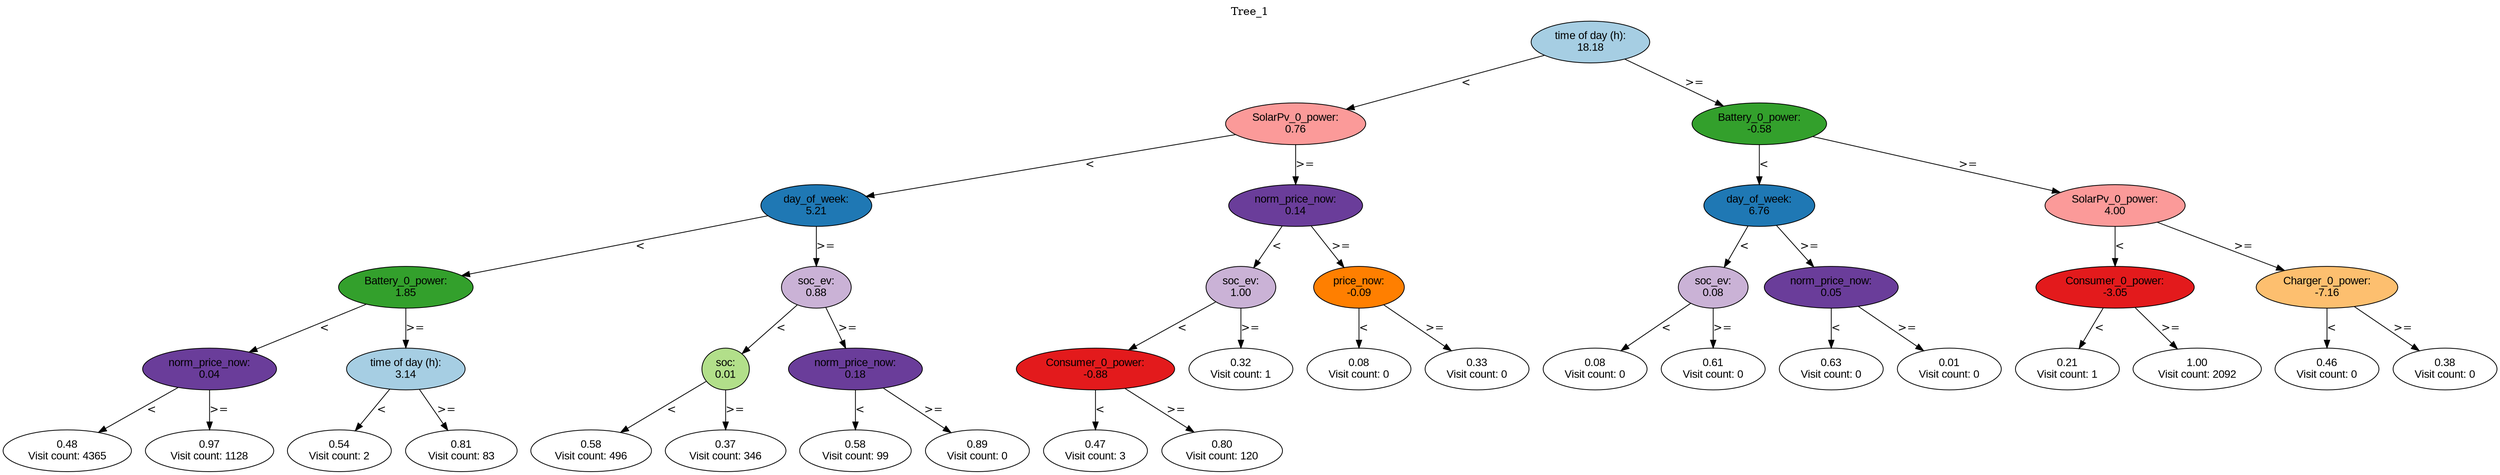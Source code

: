 digraph BST {
    node [fontname="Arial" style=filled colorscheme=paired12];
    0 [ label = "time of day (h):
18.18" fillcolor=1];
    1 [ label = "SolarPv_0_power:
0.76" fillcolor=5];
    2 [ label = "day_of_week:
5.21" fillcolor=2];
    3 [ label = "Battery_0_power:
1.85" fillcolor=4];
    4 [ label = "norm_price_now:
0.04" fillcolor=10];
    5 [ label = "0.48
Visit count: 4365" fillcolor=white];
    6 [ label = "0.97
Visit count: 1128" fillcolor=white];
    7 [ label = "time of day (h):
3.14" fillcolor=1];
    8 [ label = "0.54
Visit count: 2" fillcolor=white];
    9 [ label = "0.81
Visit count: 83" fillcolor=white];
    10 [ label = "soc_ev:
0.88" fillcolor=9];
    11 [ label = "soc:
0.01" fillcolor=3];
    12 [ label = "0.58
Visit count: 496" fillcolor=white];
    13 [ label = "0.37
Visit count: 346" fillcolor=white];
    14 [ label = "norm_price_now:
0.18" fillcolor=10];
    15 [ label = "0.58
Visit count: 99" fillcolor=white];
    16 [ label = "0.89
Visit count: 0" fillcolor=white];
    17 [ label = "norm_price_now:
0.14" fillcolor=10];
    18 [ label = "soc_ev:
1.00" fillcolor=9];
    19 [ label = "Consumer_0_power:
-0.88" fillcolor=6];
    20 [ label = "0.47
Visit count: 3" fillcolor=white];
    21 [ label = "0.80
Visit count: 120" fillcolor=white];
    22 [ label = "0.32
Visit count: 1" fillcolor=white];
    23 [ label = "price_now:
-0.09" fillcolor=8];
    24 [ label = "0.08
Visit count: 0" fillcolor=white];
    25 [ label = "0.33
Visit count: 0" fillcolor=white];
    26 [ label = "Battery_0_power:
-0.58" fillcolor=4];
    27 [ label = "day_of_week:
6.76" fillcolor=2];
    28 [ label = "soc_ev:
0.08" fillcolor=9];
    29 [ label = "0.08
Visit count: 0" fillcolor=white];
    30 [ label = "0.61
Visit count: 0" fillcolor=white];
    31 [ label = "norm_price_now:
0.05" fillcolor=10];
    32 [ label = "0.63
Visit count: 0" fillcolor=white];
    33 [ label = "0.01
Visit count: 0" fillcolor=white];
    34 [ label = "SolarPv_0_power:
4.00" fillcolor=5];
    35 [ label = "Consumer_0_power:
-3.05" fillcolor=6];
    36 [ label = "0.21
Visit count: 1" fillcolor=white];
    37 [ label = "1.00
Visit count: 2092" fillcolor=white];
    38 [ label = "Charger_0_power:
-7.16" fillcolor=7];
    39 [ label = "0.46
Visit count: 0" fillcolor=white];
    40 [ label = "0.38
Visit count: 0" fillcolor=white];

    0  -> 1[ label = "<"];
    0  -> 26[ label = ">="];
    1  -> 2[ label = "<"];
    1  -> 17[ label = ">="];
    2  -> 3[ label = "<"];
    2  -> 10[ label = ">="];
    3  -> 4[ label = "<"];
    3  -> 7[ label = ">="];
    4  -> 5[ label = "<"];
    4  -> 6[ label = ">="];
    7  -> 8[ label = "<"];
    7  -> 9[ label = ">="];
    10  -> 11[ label = "<"];
    10  -> 14[ label = ">="];
    11  -> 12[ label = "<"];
    11  -> 13[ label = ">="];
    14  -> 15[ label = "<"];
    14  -> 16[ label = ">="];
    17  -> 18[ label = "<"];
    17  -> 23[ label = ">="];
    18  -> 19[ label = "<"];
    18  -> 22[ label = ">="];
    19  -> 20[ label = "<"];
    19  -> 21[ label = ">="];
    23  -> 24[ label = "<"];
    23  -> 25[ label = ">="];
    26  -> 27[ label = "<"];
    26  -> 34[ label = ">="];
    27  -> 28[ label = "<"];
    27  -> 31[ label = ">="];
    28  -> 29[ label = "<"];
    28  -> 30[ label = ">="];
    31  -> 32[ label = "<"];
    31  -> 33[ label = ">="];
    34  -> 35[ label = "<"];
    34  -> 38[ label = ">="];
    35  -> 36[ label = "<"];
    35  -> 37[ label = ">="];
    38  -> 39[ label = "<"];
    38  -> 40[ label = ">="];

    labelloc="t";
    label="Tree_1";
}